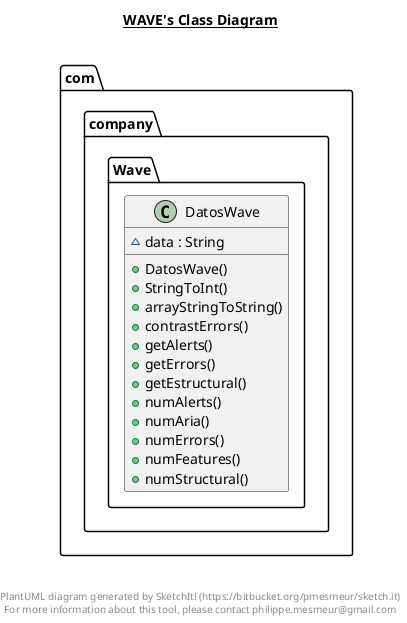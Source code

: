 @startuml

title __WAVE's Class Diagram__\n

  namespace com.company {
    namespace Wave {
      class com.company.Wave.DatosWave {
          ~ data : String
          + DatosWave()
          + StringToInt()
          + arrayStringToString()
          + contrastErrors()
          + getAlerts()
          + getErrors()
          + getEstructural()
          + numAlerts()
          + numAria()
          + numErrors()
          + numFeatures()
          + numStructural()
      }
    }
  }
  



right footer


PlantUML diagram generated by SketchIt! (https://bitbucket.org/pmesmeur/sketch.it)
For more information about this tool, please contact philippe.mesmeur@gmail.com
endfooter

@enduml
